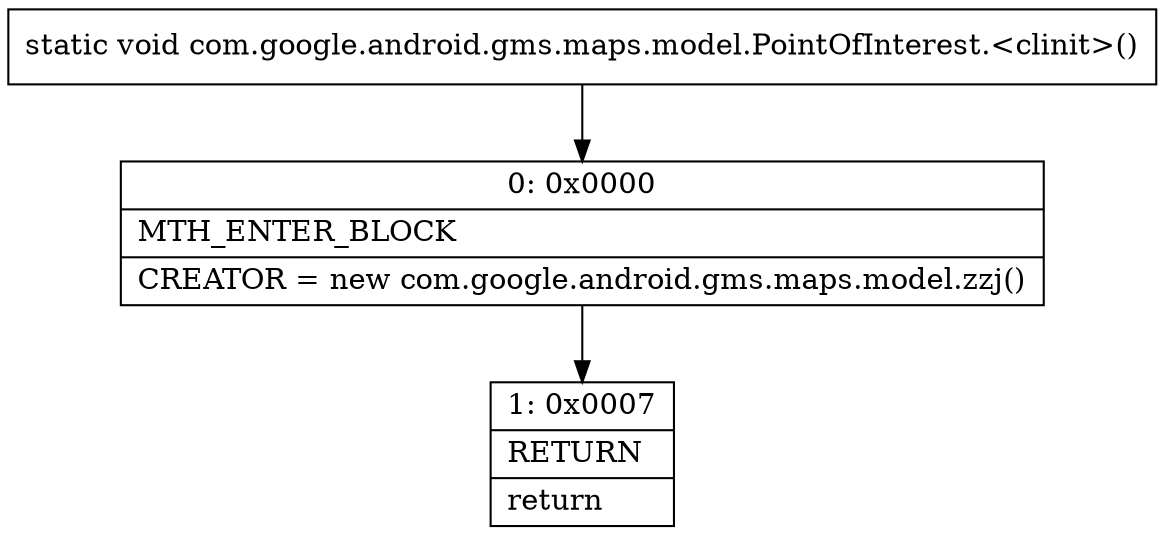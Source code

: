 digraph "CFG forcom.google.android.gms.maps.model.PointOfInterest.\<clinit\>()V" {
Node_0 [shape=record,label="{0\:\ 0x0000|MTH_ENTER_BLOCK\l|CREATOR = new com.google.android.gms.maps.model.zzj()\l}"];
Node_1 [shape=record,label="{1\:\ 0x0007|RETURN\l|return\l}"];
MethodNode[shape=record,label="{static void com.google.android.gms.maps.model.PointOfInterest.\<clinit\>() }"];
MethodNode -> Node_0;
Node_0 -> Node_1;
}

